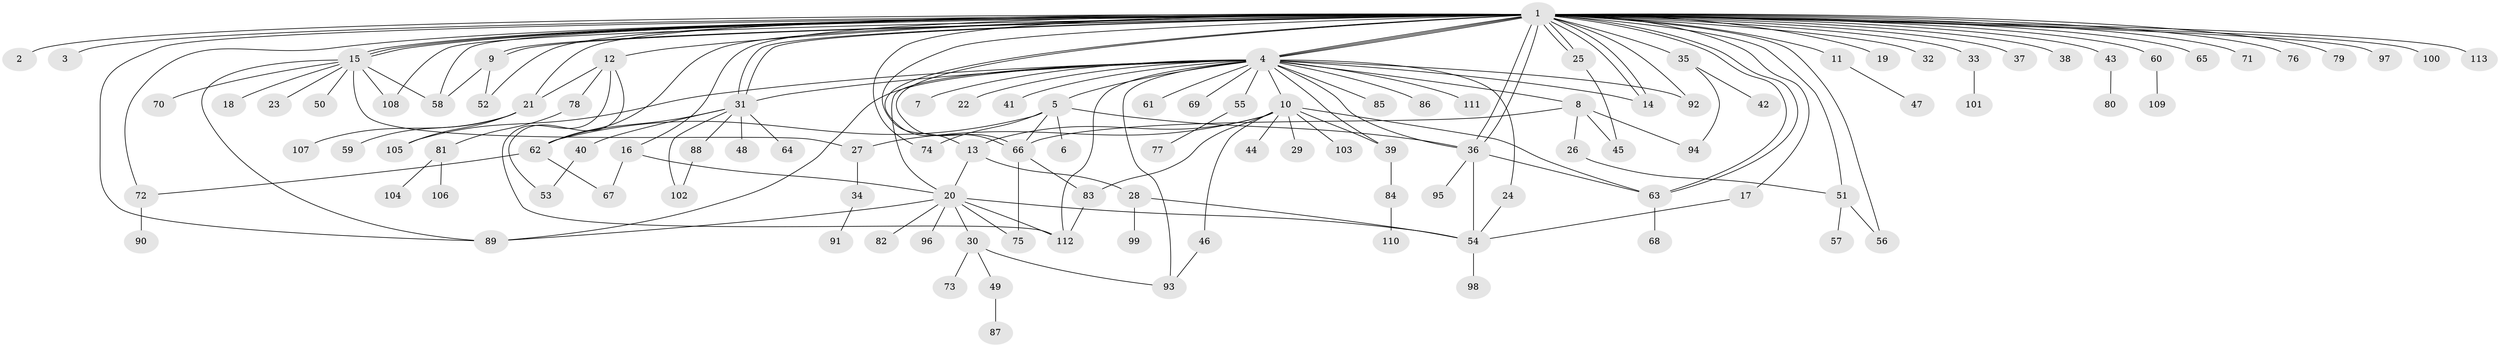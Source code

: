// coarse degree distribution, {47: 0.012658227848101266, 1: 0.5063291139240507, 24: 0.012658227848101266, 8: 0.012658227848101266, 9: 0.0379746835443038, 4: 0.05063291139240506, 10: 0.012658227848101266, 2: 0.22784810126582278, 5: 0.0379746835443038, 3: 0.0759493670886076, 7: 0.012658227848101266}
// Generated by graph-tools (version 1.1) at 2025/18/03/04/25 18:18:24]
// undirected, 113 vertices, 168 edges
graph export_dot {
graph [start="1"]
  node [color=gray90,style=filled];
  1;
  2;
  3;
  4;
  5;
  6;
  7;
  8;
  9;
  10;
  11;
  12;
  13;
  14;
  15;
  16;
  17;
  18;
  19;
  20;
  21;
  22;
  23;
  24;
  25;
  26;
  27;
  28;
  29;
  30;
  31;
  32;
  33;
  34;
  35;
  36;
  37;
  38;
  39;
  40;
  41;
  42;
  43;
  44;
  45;
  46;
  47;
  48;
  49;
  50;
  51;
  52;
  53;
  54;
  55;
  56;
  57;
  58;
  59;
  60;
  61;
  62;
  63;
  64;
  65;
  66;
  67;
  68;
  69;
  70;
  71;
  72;
  73;
  74;
  75;
  76;
  77;
  78;
  79;
  80;
  81;
  82;
  83;
  84;
  85;
  86;
  87;
  88;
  89;
  90;
  91;
  92;
  93;
  94;
  95;
  96;
  97;
  98;
  99;
  100;
  101;
  102;
  103;
  104;
  105;
  106;
  107;
  108;
  109;
  110;
  111;
  112;
  113;
  1 -- 2;
  1 -- 3;
  1 -- 4;
  1 -- 4;
  1 -- 4;
  1 -- 9;
  1 -- 9;
  1 -- 11;
  1 -- 12;
  1 -- 13;
  1 -- 14;
  1 -- 14;
  1 -- 15;
  1 -- 15;
  1 -- 15;
  1 -- 16;
  1 -- 17;
  1 -- 19;
  1 -- 21;
  1 -- 25;
  1 -- 25;
  1 -- 31;
  1 -- 31;
  1 -- 32;
  1 -- 33;
  1 -- 35;
  1 -- 36;
  1 -- 36;
  1 -- 37;
  1 -- 38;
  1 -- 43;
  1 -- 51;
  1 -- 52;
  1 -- 56;
  1 -- 58;
  1 -- 60;
  1 -- 62;
  1 -- 63;
  1 -- 63;
  1 -- 65;
  1 -- 66;
  1 -- 66;
  1 -- 71;
  1 -- 72;
  1 -- 74;
  1 -- 76;
  1 -- 79;
  1 -- 89;
  1 -- 92;
  1 -- 97;
  1 -- 100;
  1 -- 108;
  1 -- 113;
  4 -- 5;
  4 -- 7;
  4 -- 8;
  4 -- 10;
  4 -- 14;
  4 -- 20;
  4 -- 22;
  4 -- 24;
  4 -- 31;
  4 -- 36;
  4 -- 39;
  4 -- 41;
  4 -- 55;
  4 -- 61;
  4 -- 69;
  4 -- 85;
  4 -- 86;
  4 -- 89;
  4 -- 92;
  4 -- 93;
  4 -- 105;
  4 -- 111;
  4 -- 112;
  5 -- 6;
  5 -- 36;
  5 -- 62;
  5 -- 66;
  5 -- 74;
  8 -- 26;
  8 -- 45;
  8 -- 66;
  8 -- 94;
  9 -- 52;
  9 -- 58;
  10 -- 13;
  10 -- 27;
  10 -- 29;
  10 -- 39;
  10 -- 44;
  10 -- 46;
  10 -- 63;
  10 -- 83;
  10 -- 103;
  11 -- 47;
  12 -- 21;
  12 -- 53;
  12 -- 78;
  12 -- 112;
  13 -- 20;
  13 -- 28;
  15 -- 18;
  15 -- 23;
  15 -- 27;
  15 -- 50;
  15 -- 58;
  15 -- 70;
  15 -- 89;
  15 -- 108;
  16 -- 20;
  16 -- 67;
  17 -- 54;
  20 -- 30;
  20 -- 54;
  20 -- 75;
  20 -- 82;
  20 -- 89;
  20 -- 96;
  20 -- 112;
  21 -- 59;
  21 -- 105;
  21 -- 107;
  24 -- 54;
  25 -- 45;
  26 -- 51;
  27 -- 34;
  28 -- 54;
  28 -- 99;
  30 -- 49;
  30 -- 73;
  30 -- 93;
  31 -- 40;
  31 -- 48;
  31 -- 62;
  31 -- 64;
  31 -- 88;
  31 -- 102;
  33 -- 101;
  34 -- 91;
  35 -- 42;
  35 -- 94;
  36 -- 54;
  36 -- 63;
  36 -- 95;
  39 -- 84;
  40 -- 53;
  43 -- 80;
  46 -- 93;
  49 -- 87;
  51 -- 56;
  51 -- 57;
  54 -- 98;
  55 -- 77;
  60 -- 109;
  62 -- 67;
  62 -- 72;
  63 -- 68;
  66 -- 75;
  66 -- 83;
  72 -- 90;
  78 -- 81;
  81 -- 104;
  81 -- 106;
  83 -- 112;
  84 -- 110;
  88 -- 102;
}
